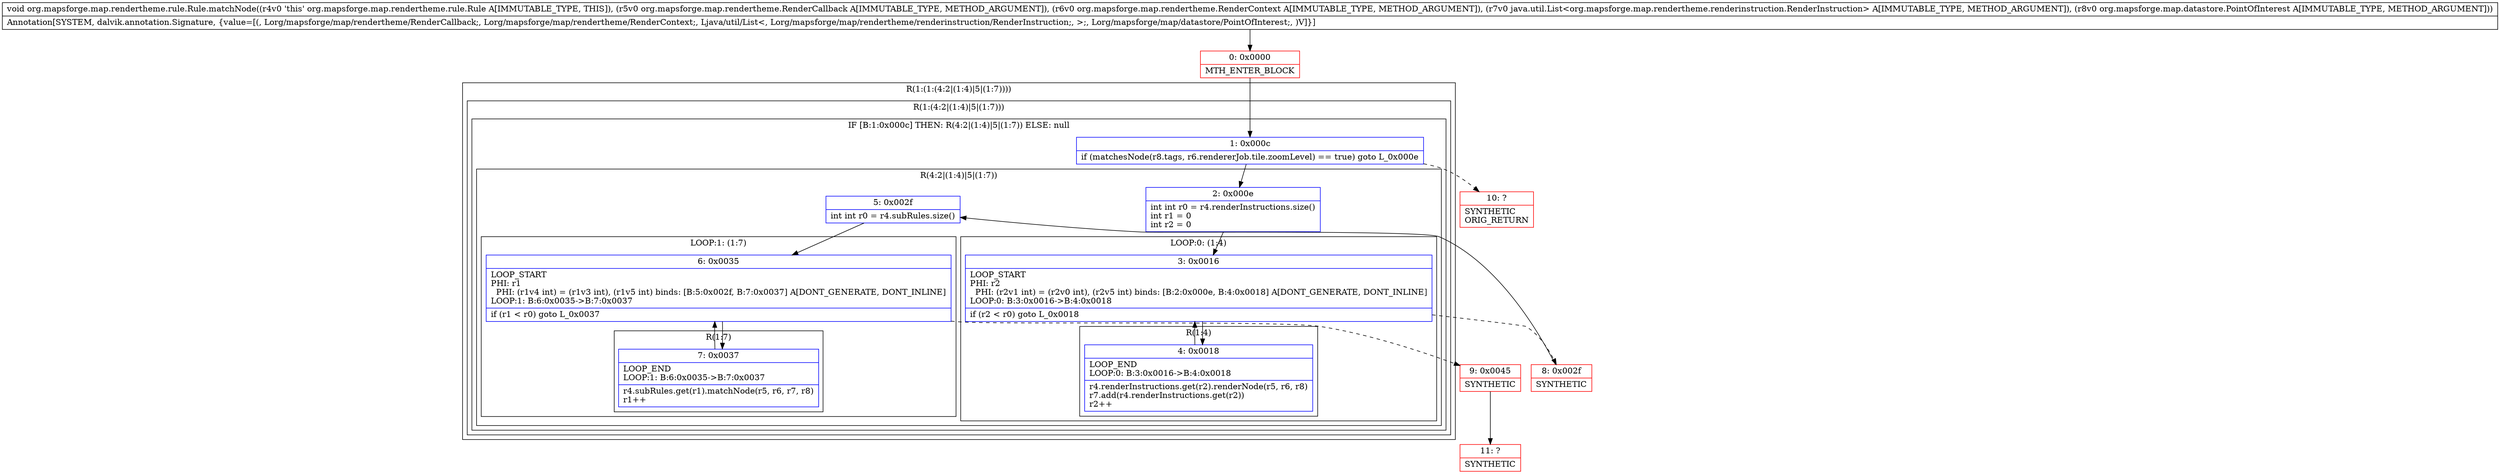 digraph "CFG fororg.mapsforge.map.rendertheme.rule.Rule.matchNode(Lorg\/mapsforge\/map\/rendertheme\/RenderCallback;Lorg\/mapsforge\/map\/rendertheme\/RenderContext;Ljava\/util\/List;Lorg\/mapsforge\/map\/datastore\/PointOfInterest;)V" {
subgraph cluster_Region_839247714 {
label = "R(1:(1:(4:2|(1:4)|5|(1:7))))";
node [shape=record,color=blue];
subgraph cluster_Region_2070830856 {
label = "R(1:(4:2|(1:4)|5|(1:7)))";
node [shape=record,color=blue];
subgraph cluster_IfRegion_1543048325 {
label = "IF [B:1:0x000c] THEN: R(4:2|(1:4)|5|(1:7)) ELSE: null";
node [shape=record,color=blue];
Node_1 [shape=record,label="{1\:\ 0x000c|if (matchesNode(r8.tags, r6.rendererJob.tile.zoomLevel) == true) goto L_0x000e\l}"];
subgraph cluster_Region_1047170737 {
label = "R(4:2|(1:4)|5|(1:7))";
node [shape=record,color=blue];
Node_2 [shape=record,label="{2\:\ 0x000e|int int r0 = r4.renderInstructions.size()\lint r1 = 0\lint r2 = 0\l}"];
subgraph cluster_LoopRegion_1071923730 {
label = "LOOP:0: (1:4)";
node [shape=record,color=blue];
Node_3 [shape=record,label="{3\:\ 0x0016|LOOP_START\lPHI: r2 \l  PHI: (r2v1 int) = (r2v0 int), (r2v5 int) binds: [B:2:0x000e, B:4:0x0018] A[DONT_GENERATE, DONT_INLINE]\lLOOP:0: B:3:0x0016\-\>B:4:0x0018\l|if (r2 \< r0) goto L_0x0018\l}"];
subgraph cluster_Region_979745210 {
label = "R(1:4)";
node [shape=record,color=blue];
Node_4 [shape=record,label="{4\:\ 0x0018|LOOP_END\lLOOP:0: B:3:0x0016\-\>B:4:0x0018\l|r4.renderInstructions.get(r2).renderNode(r5, r6, r8)\lr7.add(r4.renderInstructions.get(r2))\lr2++\l}"];
}
}
Node_5 [shape=record,label="{5\:\ 0x002f|int int r0 = r4.subRules.size()\l}"];
subgraph cluster_LoopRegion_349796848 {
label = "LOOP:1: (1:7)";
node [shape=record,color=blue];
Node_6 [shape=record,label="{6\:\ 0x0035|LOOP_START\lPHI: r1 \l  PHI: (r1v4 int) = (r1v3 int), (r1v5 int) binds: [B:5:0x002f, B:7:0x0037] A[DONT_GENERATE, DONT_INLINE]\lLOOP:1: B:6:0x0035\-\>B:7:0x0037\l|if (r1 \< r0) goto L_0x0037\l}"];
subgraph cluster_Region_1343273487 {
label = "R(1:7)";
node [shape=record,color=blue];
Node_7 [shape=record,label="{7\:\ 0x0037|LOOP_END\lLOOP:1: B:6:0x0035\-\>B:7:0x0037\l|r4.subRules.get(r1).matchNode(r5, r6, r7, r8)\lr1++\l}"];
}
}
}
}
}
}
Node_0 [shape=record,color=red,label="{0\:\ 0x0000|MTH_ENTER_BLOCK\l}"];
Node_8 [shape=record,color=red,label="{8\:\ 0x002f|SYNTHETIC\l}"];
Node_9 [shape=record,color=red,label="{9\:\ 0x0045|SYNTHETIC\l}"];
Node_10 [shape=record,color=red,label="{10\:\ ?|SYNTHETIC\lORIG_RETURN\l}"];
Node_11 [shape=record,color=red,label="{11\:\ ?|SYNTHETIC\l}"];
MethodNode[shape=record,label="{void org.mapsforge.map.rendertheme.rule.Rule.matchNode((r4v0 'this' org.mapsforge.map.rendertheme.rule.Rule A[IMMUTABLE_TYPE, THIS]), (r5v0 org.mapsforge.map.rendertheme.RenderCallback A[IMMUTABLE_TYPE, METHOD_ARGUMENT]), (r6v0 org.mapsforge.map.rendertheme.RenderContext A[IMMUTABLE_TYPE, METHOD_ARGUMENT]), (r7v0 java.util.List\<org.mapsforge.map.rendertheme.renderinstruction.RenderInstruction\> A[IMMUTABLE_TYPE, METHOD_ARGUMENT]), (r8v0 org.mapsforge.map.datastore.PointOfInterest A[IMMUTABLE_TYPE, METHOD_ARGUMENT]))  | Annotation[SYSTEM, dalvik.annotation.Signature, \{value=[(, Lorg\/mapsforge\/map\/rendertheme\/RenderCallback;, Lorg\/mapsforge\/map\/rendertheme\/RenderContext;, Ljava\/util\/List\<, Lorg\/mapsforge\/map\/rendertheme\/renderinstruction\/RenderInstruction;, \>;, Lorg\/mapsforge\/map\/datastore\/PointOfInterest;, )V]\}]\l}"];
MethodNode -> Node_0;
Node_1 -> Node_2;
Node_1 -> Node_10[style=dashed];
Node_2 -> Node_3;
Node_3 -> Node_4;
Node_3 -> Node_8[style=dashed];
Node_4 -> Node_3;
Node_5 -> Node_6;
Node_6 -> Node_7;
Node_6 -> Node_9[style=dashed];
Node_7 -> Node_6;
Node_0 -> Node_1;
Node_8 -> Node_5;
Node_9 -> Node_11;
}

